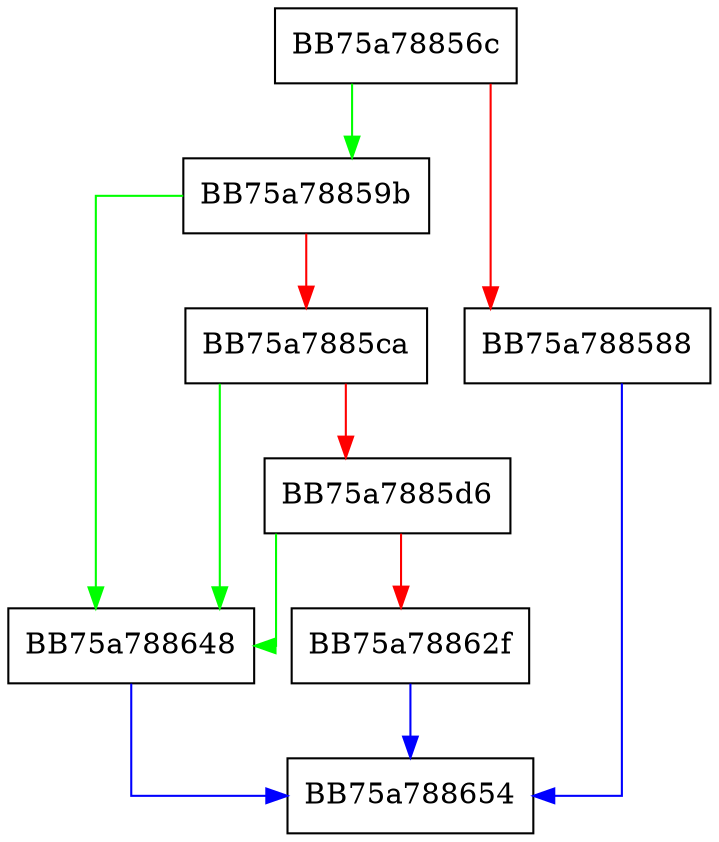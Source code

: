 digraph getPointerToMember {
  node [shape="box"];
  graph [splines=ortho];
  BB75a78856c -> BB75a78859b [color="green"];
  BB75a78856c -> BB75a788588 [color="red"];
  BB75a788588 -> BB75a788654 [color="blue"];
  BB75a78859b -> BB75a788648 [color="green"];
  BB75a78859b -> BB75a7885ca [color="red"];
  BB75a7885ca -> BB75a788648 [color="green"];
  BB75a7885ca -> BB75a7885d6 [color="red"];
  BB75a7885d6 -> BB75a788648 [color="green"];
  BB75a7885d6 -> BB75a78862f [color="red"];
  BB75a78862f -> BB75a788654 [color="blue"];
  BB75a788648 -> BB75a788654 [color="blue"];
}